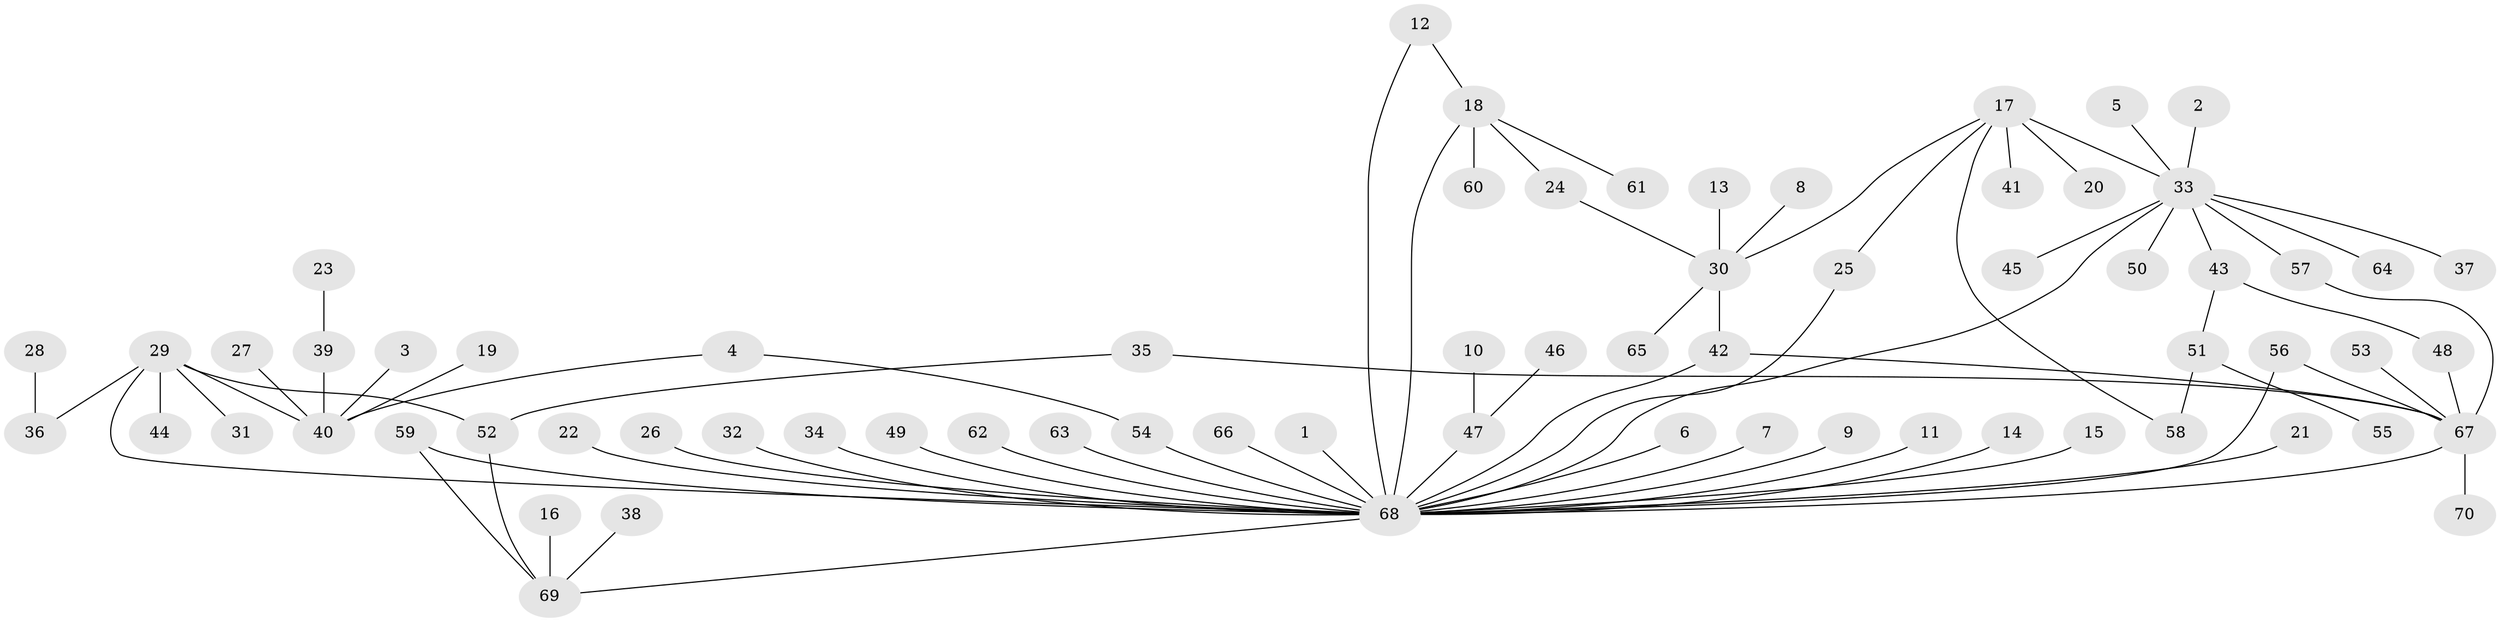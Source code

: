 // original degree distribution, {12: 0.007142857142857143, 8: 0.03571428571428571, 32: 0.007142857142857143, 1: 0.6285714285714286, 2: 0.17857142857142858, 5: 0.014285714285714285, 6: 0.014285714285714285, 3: 0.07857142857142857, 4: 0.02142857142857143, 7: 0.007142857142857143, 10: 0.007142857142857143}
// Generated by graph-tools (version 1.1) at 2025/01/03/09/25 03:01:44]
// undirected, 70 vertices, 82 edges
graph export_dot {
graph [start="1"]
  node [color=gray90,style=filled];
  1;
  2;
  3;
  4;
  5;
  6;
  7;
  8;
  9;
  10;
  11;
  12;
  13;
  14;
  15;
  16;
  17;
  18;
  19;
  20;
  21;
  22;
  23;
  24;
  25;
  26;
  27;
  28;
  29;
  30;
  31;
  32;
  33;
  34;
  35;
  36;
  37;
  38;
  39;
  40;
  41;
  42;
  43;
  44;
  45;
  46;
  47;
  48;
  49;
  50;
  51;
  52;
  53;
  54;
  55;
  56;
  57;
  58;
  59;
  60;
  61;
  62;
  63;
  64;
  65;
  66;
  67;
  68;
  69;
  70;
  1 -- 68 [weight=1.0];
  2 -- 33 [weight=1.0];
  3 -- 40 [weight=1.0];
  4 -- 40 [weight=1.0];
  4 -- 54 [weight=1.0];
  5 -- 33 [weight=1.0];
  6 -- 68 [weight=1.0];
  7 -- 68 [weight=1.0];
  8 -- 30 [weight=1.0];
  9 -- 68 [weight=1.0];
  10 -- 47 [weight=1.0];
  11 -- 68 [weight=1.0];
  12 -- 18 [weight=1.0];
  12 -- 68 [weight=1.0];
  13 -- 30 [weight=1.0];
  14 -- 68 [weight=1.0];
  15 -- 68 [weight=1.0];
  16 -- 69 [weight=1.0];
  17 -- 20 [weight=1.0];
  17 -- 25 [weight=1.0];
  17 -- 30 [weight=1.0];
  17 -- 33 [weight=1.0];
  17 -- 41 [weight=1.0];
  17 -- 58 [weight=1.0];
  18 -- 24 [weight=1.0];
  18 -- 60 [weight=1.0];
  18 -- 61 [weight=1.0];
  18 -- 68 [weight=1.0];
  19 -- 40 [weight=1.0];
  21 -- 68 [weight=1.0];
  22 -- 68 [weight=1.0];
  23 -- 39 [weight=1.0];
  24 -- 30 [weight=1.0];
  25 -- 68 [weight=1.0];
  26 -- 68 [weight=1.0];
  27 -- 40 [weight=1.0];
  28 -- 36 [weight=1.0];
  29 -- 31 [weight=1.0];
  29 -- 36 [weight=1.0];
  29 -- 40 [weight=1.0];
  29 -- 44 [weight=1.0];
  29 -- 52 [weight=1.0];
  29 -- 68 [weight=1.0];
  30 -- 42 [weight=1.0];
  30 -- 65 [weight=1.0];
  32 -- 68 [weight=1.0];
  33 -- 37 [weight=1.0];
  33 -- 43 [weight=1.0];
  33 -- 45 [weight=1.0];
  33 -- 50 [weight=1.0];
  33 -- 57 [weight=1.0];
  33 -- 64 [weight=1.0];
  33 -- 68 [weight=1.0];
  34 -- 68 [weight=1.0];
  35 -- 52 [weight=1.0];
  35 -- 67 [weight=1.0];
  38 -- 69 [weight=1.0];
  39 -- 40 [weight=1.0];
  42 -- 67 [weight=1.0];
  42 -- 68 [weight=1.0];
  43 -- 48 [weight=1.0];
  43 -- 51 [weight=1.0];
  46 -- 47 [weight=1.0];
  47 -- 68 [weight=1.0];
  48 -- 67 [weight=1.0];
  49 -- 68 [weight=1.0];
  51 -- 55 [weight=1.0];
  51 -- 58 [weight=1.0];
  52 -- 69 [weight=1.0];
  53 -- 67 [weight=1.0];
  54 -- 68 [weight=1.0];
  56 -- 67 [weight=1.0];
  56 -- 68 [weight=1.0];
  57 -- 67 [weight=1.0];
  59 -- 68 [weight=1.0];
  59 -- 69 [weight=1.0];
  62 -- 68 [weight=1.0];
  63 -- 68 [weight=1.0];
  66 -- 68 [weight=1.0];
  67 -- 68 [weight=1.0];
  67 -- 70 [weight=1.0];
  68 -- 69 [weight=1.0];
}
